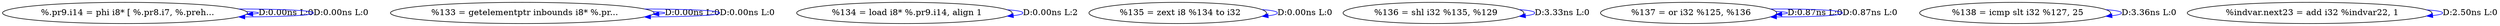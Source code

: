 digraph {
Node0x310d610[label="  %.pr9.i14 = phi i8* [ %.pr8.i7, %.preh..."];
Node0x310d610 -> Node0x310d610[label="D:0.00ns L:0",color=blue];
Node0x310d610 -> Node0x310d610[label="D:0.00ns L:0",color=blue];
Node0x310d6f0[label="  %133 = getelementptr inbounds i8* %.pr..."];
Node0x310d6f0 -> Node0x310d6f0[label="D:0.00ns L:0",color=blue];
Node0x310d6f0 -> Node0x310d6f0[label="D:0.00ns L:0",color=blue];
Node0x310d810[label="  %134 = load i8* %.pr9.i14, align 1"];
Node0x310d810 -> Node0x310d810[label="D:0.00ns L:2",color=blue];
Node0x310d8f0[label="  %135 = zext i8 %134 to i32"];
Node0x310d8f0 -> Node0x310d8f0[label="D:0.00ns L:0",color=blue];
Node0x310d9d0[label="  %136 = shl i32 %135, %129"];
Node0x310d9d0 -> Node0x310d9d0[label="D:3.33ns L:0",color=blue];
Node0x310dab0[label="  %137 = or i32 %125, %136"];
Node0x310dab0 -> Node0x310dab0[label="D:0.87ns L:0",color=blue];
Node0x310dab0 -> Node0x310dab0[label="D:0.87ns L:0",color=blue];
Node0x310db90[label="  %138 = icmp slt i32 %127, 25"];
Node0x310db90 -> Node0x310db90[label="D:3.36ns L:0",color=blue];
Node0x310dc70[label="  %indvar.next23 = add i32 %indvar22, 1"];
Node0x310dc70 -> Node0x310dc70[label="D:2.50ns L:0",color=blue];
}
